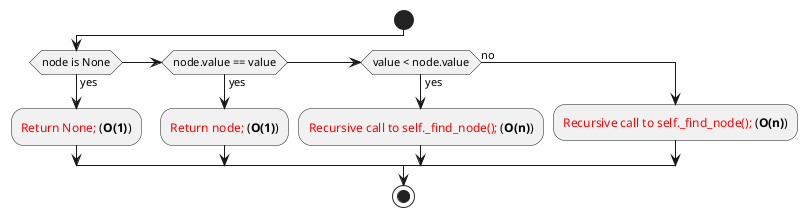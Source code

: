 @startuml
skinparam defaultFontName Arial

start

if (node is None) then (yes)
  :<font color=red>Return None;</font> (**O(1)**);
elseif (node.value == value) then (yes)
  :<font color=red>Return node;</font> (**O(1)**);
elseif (value < node.value) then (yes)
  :<font color=red>Recursive call to self._find_node();</font> (**O(n)**);
else (no)
  :<font color=red>Recursive call to self._find_node();</font> (**O(n)**);
endif

stop
@enduml
